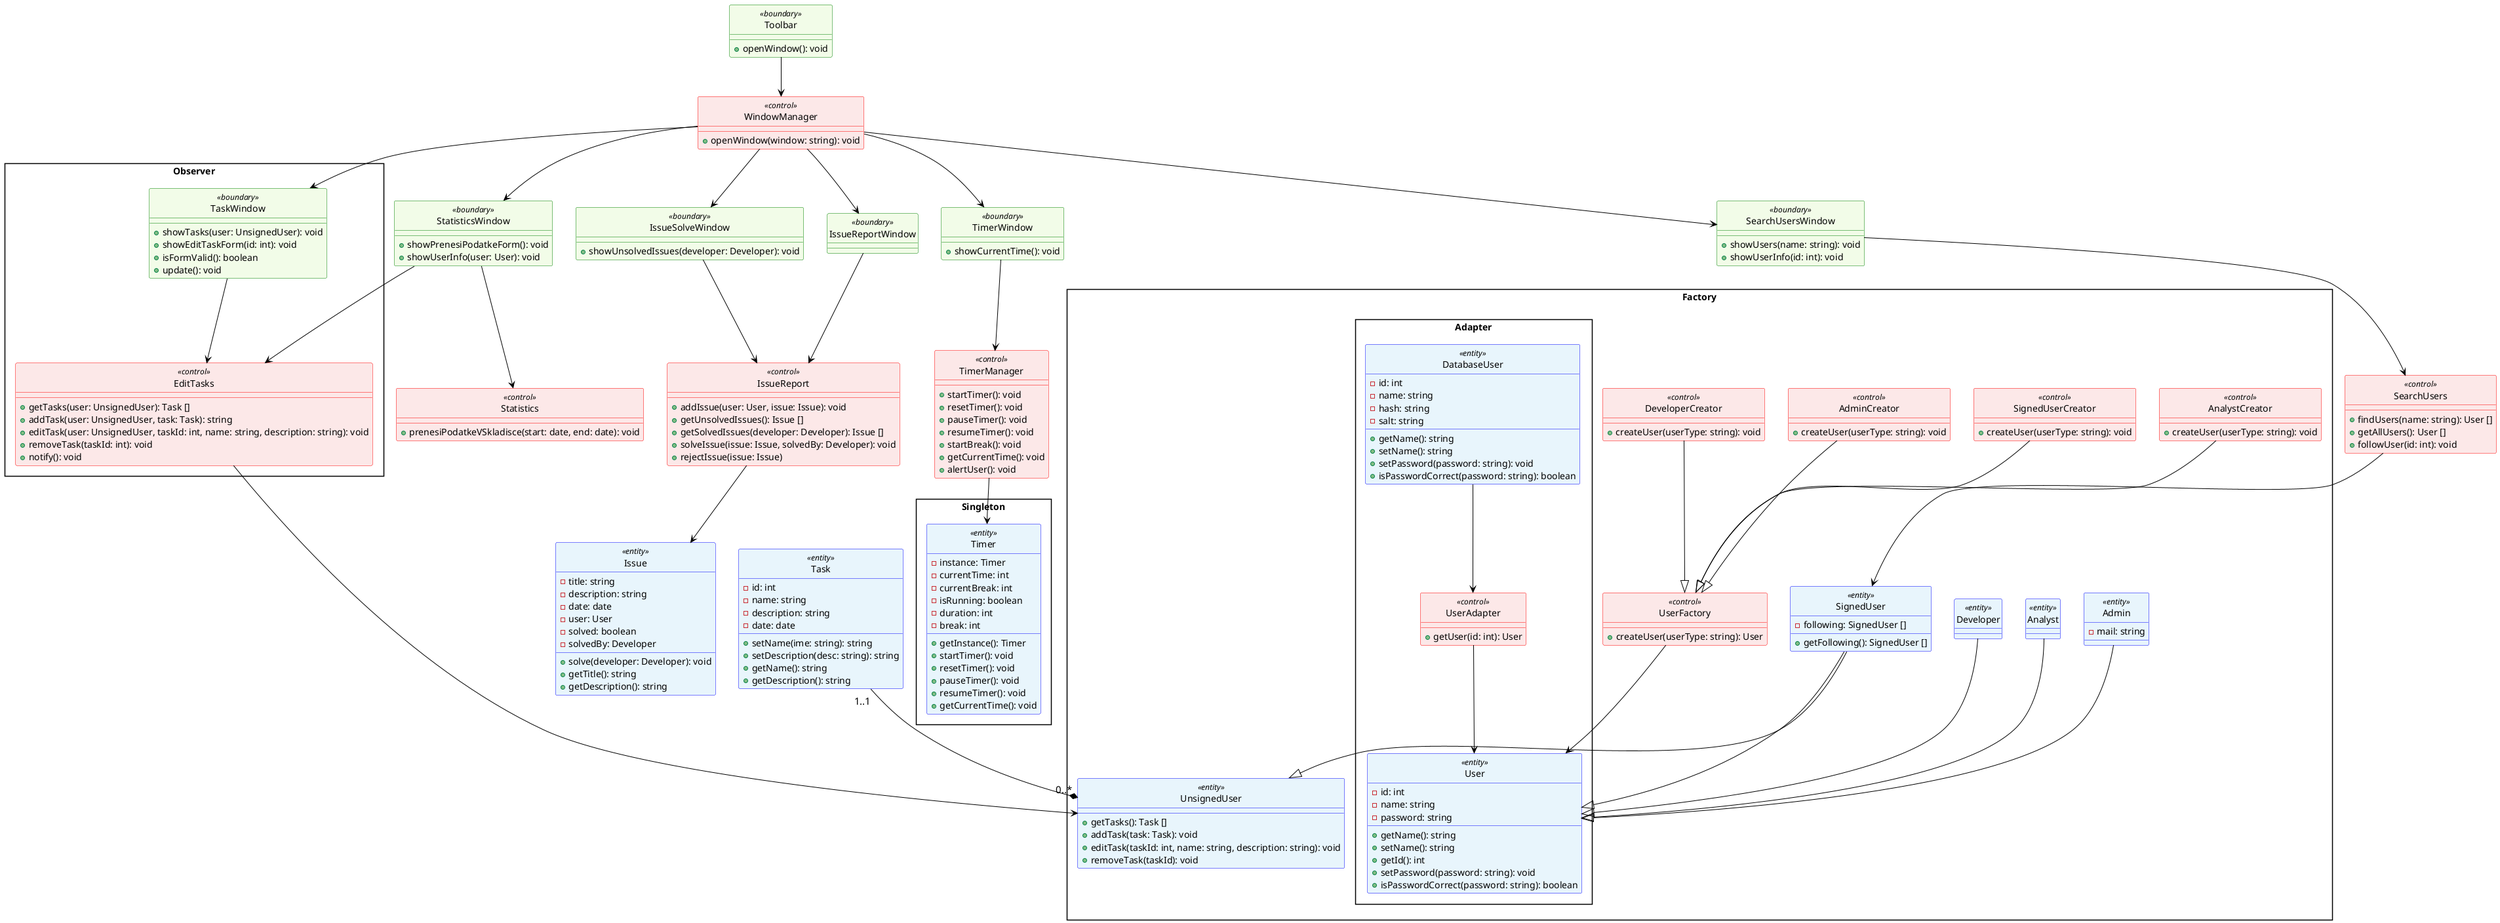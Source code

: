@startuml Aplikacija produktivnosti in organizacije 
skinparam class {
  backgroundColor white
  borderColor #5FB8EC
  arrowColor black
}
skinparam class<<entity>> {
  backgroundColor #e8f5fc
  borderColor Blue
}
skinparam class<<control>> {
  backgroundColor #fce8e8
  borderColor Red
}
skinparam class<<boundary>> {
  backgroundColor #f2fce8
  borderColor Green
}

'skinparam shadowing false
skinparam style strictuml
skinparam defaultTextAlignment center
skinparam packageStyle rectangle
skinparam groupInheritance 5
hide circle
'hide members

'---------Razredi---------------------------
package Factory{
  package Adapter{
    Class User<<entity>> {
      -id: int
      -name: string
      -password: string
      +getName(): string
      +setName(): string
      +getId(): int
      +setPassword(password: string): void
      +isPasswordCorrect(password: string): boolean
    }
    Class DatabaseUser<<entity>>{
      -id: int
      -name: string
      -hash: string
      -salt: string
      +getName(): string
      +setName(): string
      +setPassword(password: string): void
      +isPasswordCorrect(password: string): boolean
    }
    Class UserAdapter<<control>>{
      +getUser(id: int): User
    }
  }
  Class UserFactory<<control>>{
    +createUser(userType: string): User
  }
  Class SignedUser<<entity>>{
    -following: SignedUser []
    +getFollowing(): SignedUser []
  }
  Class Admin<<entity>>{
    -mail: string
  }
  Class Analyst<<entity>>{

  }
  Class Developer<<entity>>{

  }
  Class UnsignedUser<<entity>> {
    +getTasks(): Task []
    +addTask(task: Task): void
    +editTask(taskId: int, name: string, description: string): void
    +removeTask(taskId): void
  }
  Class SignedUserCreator<<control>>{
    +createUser(userType: string): void
  }
  Class AdminCreator<<control>>{
    +createUser(userType: string): void
  }
  Class DeveloperCreator<<control>>{
    +createUser(userType: string): void
  }
  Class AnalystCreator<<control>>{
    +createUser(userType: string): void
  }
}
Class StatisticsWindow<<boundary>>{
  +showPrenesiPodatkeForm(): void
  +showUserInfo(user: User): void
}
Class Statistics<<control>>{
  +prenesiPodatkeVSkladisce(start: date, end: date): void
}
  'proxy class? observer?
  '(timer alerta timedtask)
  'Class TimedTask<<entity>>{
  '  -id: int
  '  -name: string
  '  +getName(): void
  '}
Class Task<<entity>>{
  -id: int
  -name: string
  -description: string
  -date: date
  +setName(ime: string): string
  +setDescription(desc: string): string
  +getName(): string
  +getDescription(): string

}
package Observer{
  class EditTasks<<control>>{
    +getTasks(user: UnsignedUser): Task []
    +addTask(user: UnsignedUser, task: Task): string
    +editTask(user: UnsignedUser, taskId: int, name: string, description: string): void
    +removeTask(taskId: int): void
    +notify(): void
  }
  class TaskWindow<<boundary>>{
    +showTasks(user: UnsignedUser): void
    +showEditTaskForm(id: int): void
    +isFormValid(): boolean
    +update(): void
  }
}
class WindowManager<<control>>{
  +openWindow(window: string): void
}
class Toolbar<<boundary>>{
  +openWindow(): void
}

Class Issue<<entity>>{
  -title: string
  -description: string
  -date: date
  -user: User
  -solved: boolean
  -solvedBy: Developer
  +solve(developer: Developer): void
  +getTitle(): string
  +getDescription(): string
}
Class IssueReport<<control>>{
  +addIssue(user: User, issue: Issue): void
  +getUnsolvedIssues(): Issue []
  +getSolvedIssues(developer: Developer): Issue []
  +solveIssue(issue: Issue, solvedBy: Developer): void
  +rejectIssue(issue: Issue)
}
Class IssueSolveWindow<<boundary>>{
  +showUnsolvedIssues(developer: Developer): void
}
Class IssueReportWindow<<boundary>>

Class SearchUsers<<control>>{
  +findUsers(name: string): User []
  +getAllUsers(): User []
  +followUser(id: int): void
}
Class SearchUsersWindow<<boundary>>{
  +showUsers(name: string): void
  +showUserInfo(id: int): void
}

package Singleton{
  Class Timer<<entity>>{
    -instance: Timer
    -currentTime: int
    -currentBreak: int
    -isRunning: boolean
    -duration: int
    -break: int
    +getInstance(): Timer
    +startTimer(): void
    +resetTimer(): void
    +pauseTimer(): void
    +resumeTimer(): void
    +getCurrentTime(): void
  } 
}
Class TimerManager<<control>>{
    +startTimer(): void
    +resetTimer(): void
    +pauseTimer(): void
    +resumeTimer(): void
    +startBreak(): void
    +getCurrentTime(): void
    +alertUser(): void
}
Class TimerWindow<<boundary>>{
  +showCurrentTime(): void
}

'------Povezave-----------------------
Task "<font size=15> 1..1 </font>" --* "<font size=15>  0..*</font>" UnsignedUser
'TimedTask --> Task
'EditTasks --> Task
EditTasks --> UnsignedUser
TaskWindow --> EditTasks
IssueReport --> Issue
IssueReportWindow --> IssueReport
IssueSolveWindow --> IssueReport
SearchUsers --> SignedUser
TimerWindow --> TimerManager
TimerManager --> Timer
SignedUser --|> User
SignedUser --|> UnsignedUser
Analyst --|> User
Admin --|> User
Developer --|> User
StatisticsWindow --> EditTasks
StatisticsWindow --> Statistics
UserFactory --> User
DatabaseUser --> UserAdapter
UserAdapter --> User
SignedUserCreator --|> UserFactory
DeveloperCreator --|> UserFactory
AnalystCreator --|> UserFactory
AdminCreator --|> UserFactory
WindowManager --> IssueReportWindow
WindowManager --> TimerWindow
WindowManager --> StatisticsWindow
WindowManager --> TaskWindow
WindowManager --> IssueSolveWindow
WindowManager --> SearchUsersWindow
'WindowManager --> ProductivityWindow
SearchUsersWindow --> SearchUsers
Toolbar --> WindowManager
@enduml

' extra notes
' - a se bolj fokusiramo da je čim boljši diagram al da
'    bo vse na diagramu dejansko implementirano?
' - Google calendar pokažeš kot boundary class
' loči Userja na frontend in backend z adapterjem
' načrtovalske vzorce se na koncu označi na diagramu
' POVEŽI ZASLONSKE MASKE SKUPAJ!
' logina ni treba dat noter.
' a je možno oz. je treba postaviti database connection v diagram?
' A moramo interface posebej označiti
' na diagramu ali je kar entity?
' Observer (MVC), Command pattern
' Singleton, strategy?